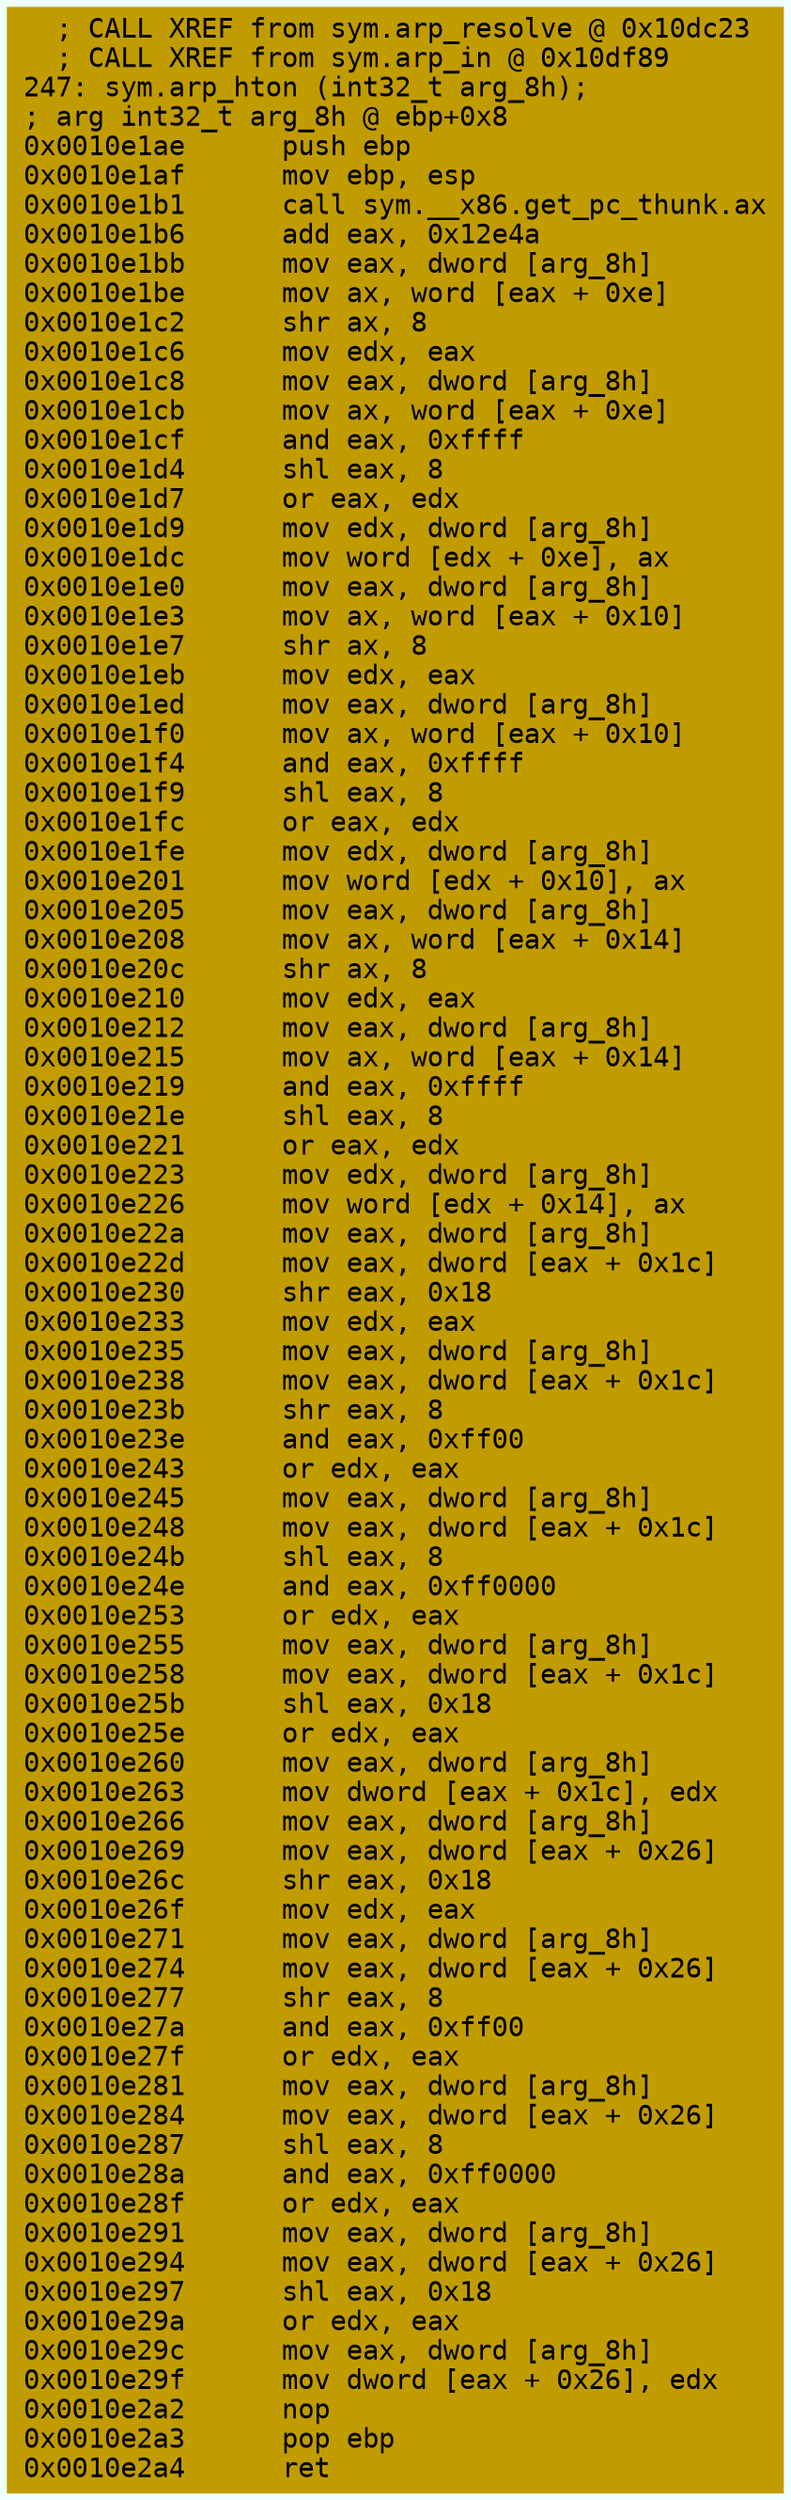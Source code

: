 digraph code {
	graph [bgcolor=azure fontsize=8 fontname="Courier" splines="ortho"];
	node [fillcolor=gray style=filled shape=box];
	edge [arrowhead="normal"];
	"0x0010e1ae" [URL="sym.arp_hton/0x0010e1ae", fillcolor="#c19c00",color="#c19c00", fontname="Courier",label="  ; CALL XREF from sym.arp_resolve @ 0x10dc23\l  ; CALL XREF from sym.arp_in @ 0x10df89\l247: sym.arp_hton (int32_t arg_8h);\l; arg int32_t arg_8h @ ebp+0x8\l0x0010e1ae      push ebp\l0x0010e1af      mov ebp, esp\l0x0010e1b1      call sym.__x86.get_pc_thunk.ax\l0x0010e1b6      add eax, 0x12e4a\l0x0010e1bb      mov eax, dword [arg_8h]\l0x0010e1be      mov ax, word [eax + 0xe]\l0x0010e1c2      shr ax, 8\l0x0010e1c6      mov edx, eax\l0x0010e1c8      mov eax, dword [arg_8h]\l0x0010e1cb      mov ax, word [eax + 0xe]\l0x0010e1cf      and eax, 0xffff\l0x0010e1d4      shl eax, 8\l0x0010e1d7      or eax, edx\l0x0010e1d9      mov edx, dword [arg_8h]\l0x0010e1dc      mov word [edx + 0xe], ax\l0x0010e1e0      mov eax, dword [arg_8h]\l0x0010e1e3      mov ax, word [eax + 0x10]\l0x0010e1e7      shr ax, 8\l0x0010e1eb      mov edx, eax\l0x0010e1ed      mov eax, dword [arg_8h]\l0x0010e1f0      mov ax, word [eax + 0x10]\l0x0010e1f4      and eax, 0xffff\l0x0010e1f9      shl eax, 8\l0x0010e1fc      or eax, edx\l0x0010e1fe      mov edx, dword [arg_8h]\l0x0010e201      mov word [edx + 0x10], ax\l0x0010e205      mov eax, dword [arg_8h]\l0x0010e208      mov ax, word [eax + 0x14]\l0x0010e20c      shr ax, 8\l0x0010e210      mov edx, eax\l0x0010e212      mov eax, dword [arg_8h]\l0x0010e215      mov ax, word [eax + 0x14]\l0x0010e219      and eax, 0xffff\l0x0010e21e      shl eax, 8\l0x0010e221      or eax, edx\l0x0010e223      mov edx, dword [arg_8h]\l0x0010e226      mov word [edx + 0x14], ax\l0x0010e22a      mov eax, dword [arg_8h]\l0x0010e22d      mov eax, dword [eax + 0x1c]\l0x0010e230      shr eax, 0x18\l0x0010e233      mov edx, eax\l0x0010e235      mov eax, dword [arg_8h]\l0x0010e238      mov eax, dword [eax + 0x1c]\l0x0010e23b      shr eax, 8\l0x0010e23e      and eax, 0xff00\l0x0010e243      or edx, eax\l0x0010e245      mov eax, dword [arg_8h]\l0x0010e248      mov eax, dword [eax + 0x1c]\l0x0010e24b      shl eax, 8\l0x0010e24e      and eax, 0xff0000\l0x0010e253      or edx, eax\l0x0010e255      mov eax, dword [arg_8h]\l0x0010e258      mov eax, dword [eax + 0x1c]\l0x0010e25b      shl eax, 0x18\l0x0010e25e      or edx, eax\l0x0010e260      mov eax, dword [arg_8h]\l0x0010e263      mov dword [eax + 0x1c], edx\l0x0010e266      mov eax, dword [arg_8h]\l0x0010e269      mov eax, dword [eax + 0x26]\l0x0010e26c      shr eax, 0x18\l0x0010e26f      mov edx, eax\l0x0010e271      mov eax, dword [arg_8h]\l0x0010e274      mov eax, dword [eax + 0x26]\l0x0010e277      shr eax, 8\l0x0010e27a      and eax, 0xff00\l0x0010e27f      or edx, eax\l0x0010e281      mov eax, dword [arg_8h]\l0x0010e284      mov eax, dword [eax + 0x26]\l0x0010e287      shl eax, 8\l0x0010e28a      and eax, 0xff0000\l0x0010e28f      or edx, eax\l0x0010e291      mov eax, dword [arg_8h]\l0x0010e294      mov eax, dword [eax + 0x26]\l0x0010e297      shl eax, 0x18\l0x0010e29a      or edx, eax\l0x0010e29c      mov eax, dword [arg_8h]\l0x0010e29f      mov dword [eax + 0x26], edx\l0x0010e2a2      nop\l0x0010e2a3      pop ebp\l0x0010e2a4      ret\l"]
}
